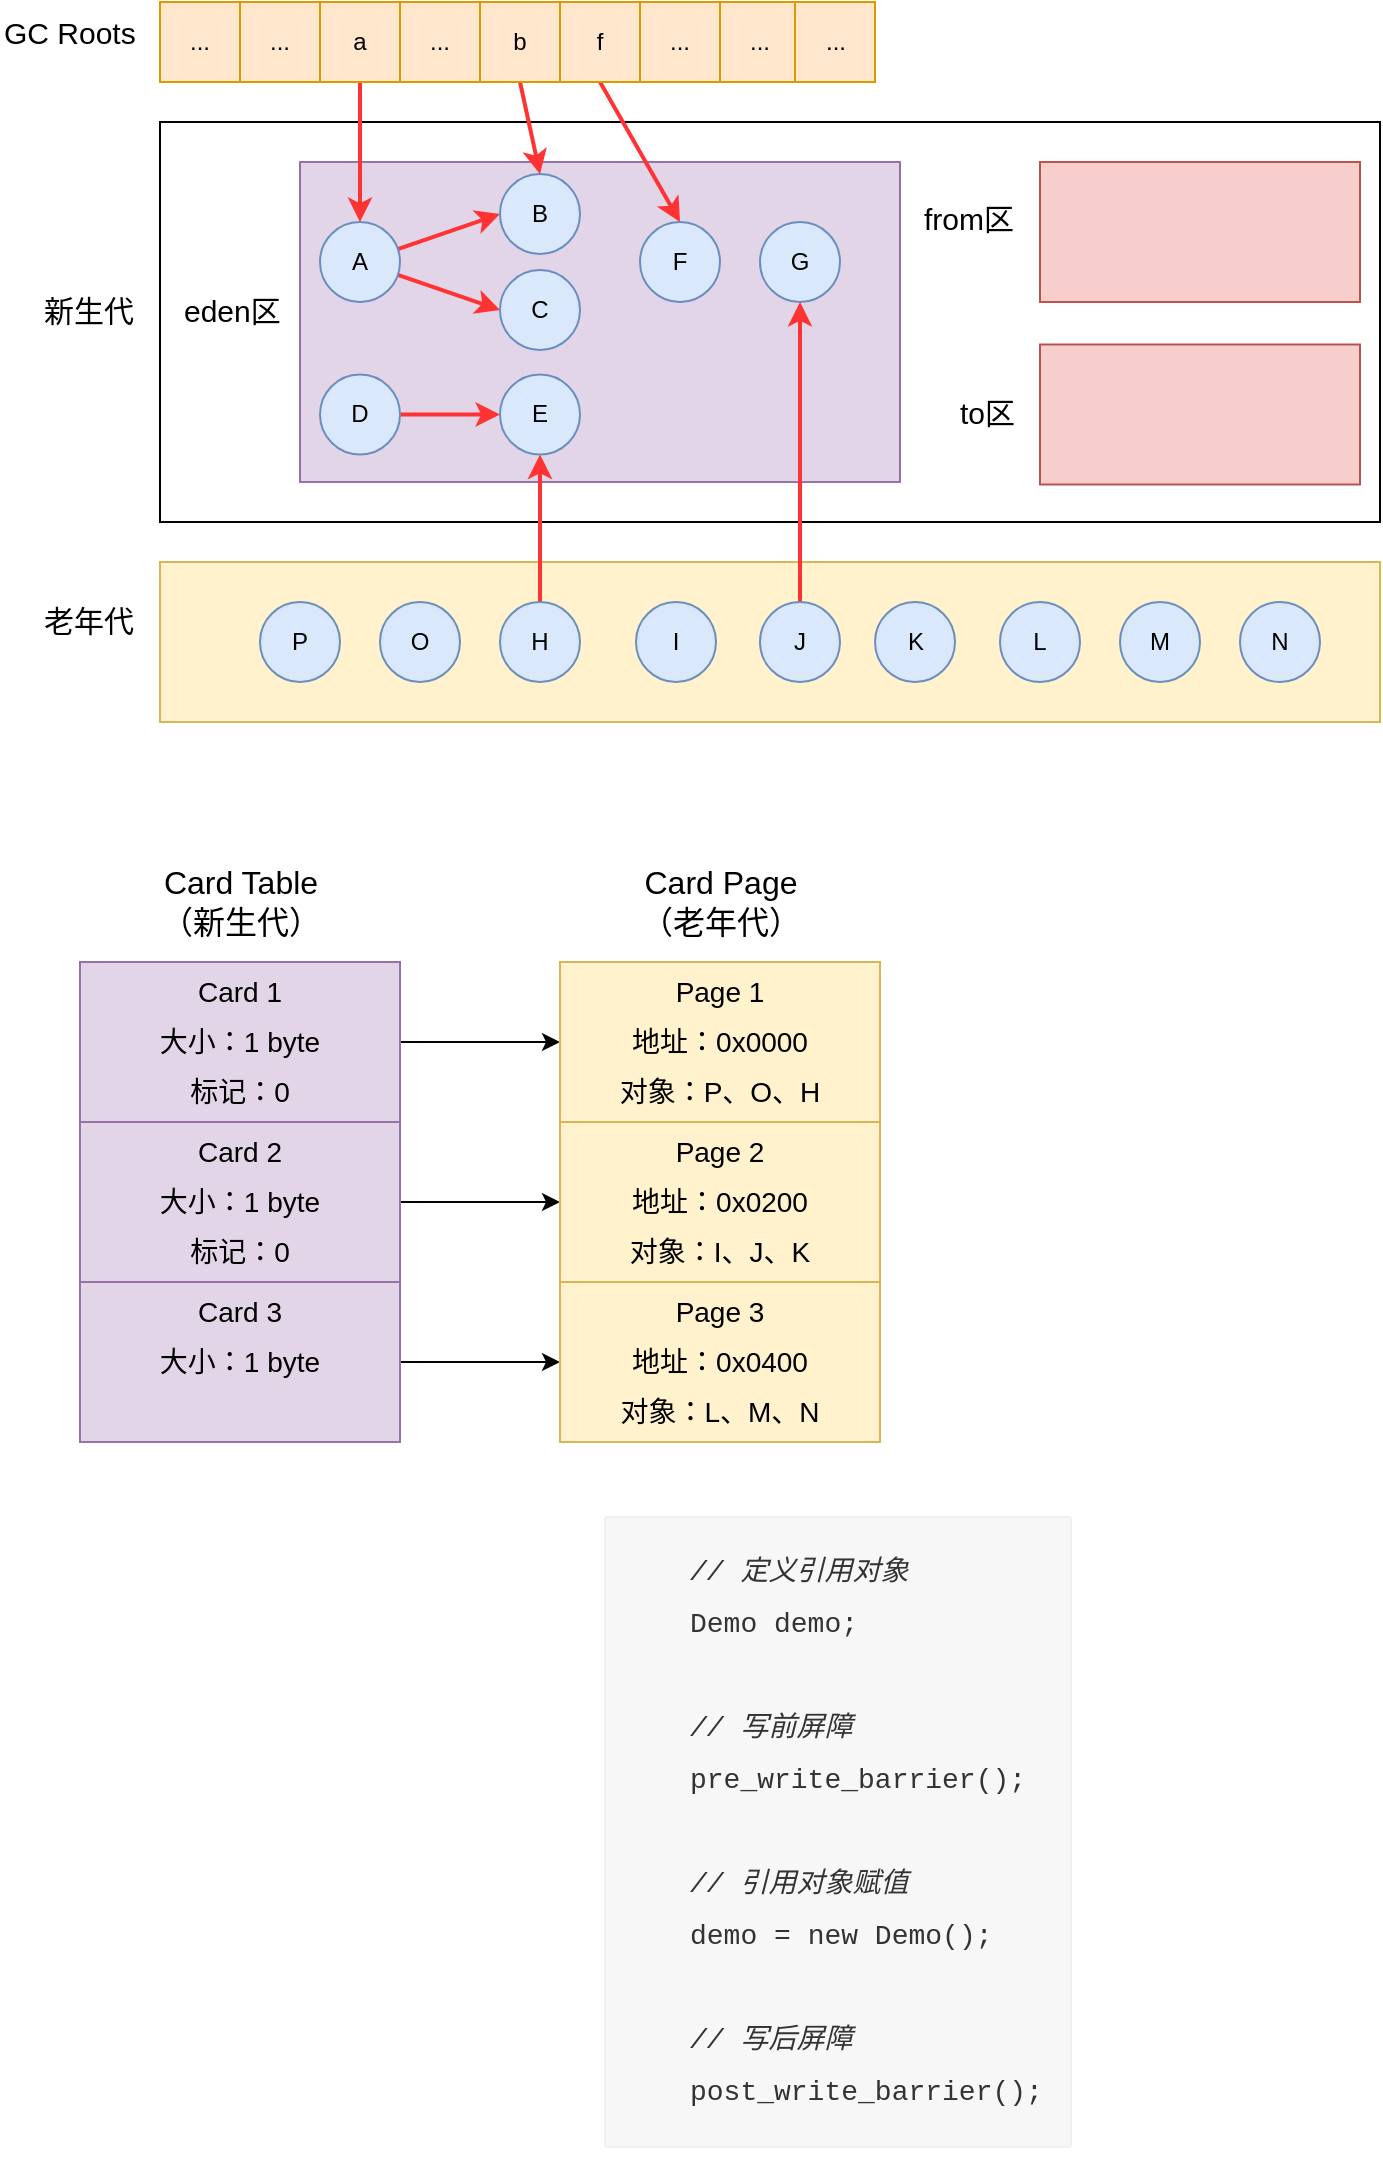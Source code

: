 <mxfile version="15.9.4" type="github">
  <diagram id="aEH5jACzizUmpTFPgsy2" name="Page-1">
    <mxGraphModel dx="865" dy="-1882" grid="1" gridSize="10" guides="1" tooltips="1" connect="1" arrows="1" fold="1" page="1" pageScale="1" pageWidth="827" pageHeight="1169" math="0" shadow="0">
      <root>
        <mxCell id="0" />
        <mxCell id="1" parent="0" />
        <mxCell id="94sb1XKq-b2Q2E7zpPsR-17" value="&lt;div style=&quot;text-align: right&quot;&gt;&lt;span style=&quot;font-size: 15px&quot;&gt;老年代&lt;/span&gt;&lt;/div&gt;" style="text;whiteSpace=wrap;html=1;" parent="1" vertex="1">
          <mxGeometry x="60" y="2653.75" width="50" height="32.5" as="geometry" />
        </mxCell>
        <mxCell id="94sb1XKq-b2Q2E7zpPsR-19" value="" style="rounded=0;whiteSpace=wrap;html=1;" parent="1" vertex="1">
          <mxGeometry x="120" y="2420" width="610" height="200" as="geometry" />
        </mxCell>
        <mxCell id="94sb1XKq-b2Q2E7zpPsR-20" value="&lt;div style=&quot;text-align: right&quot;&gt;&lt;span style=&quot;font-size: 15px&quot;&gt;新生代&lt;/span&gt;&lt;/div&gt;" style="text;whiteSpace=wrap;html=1;" parent="1" vertex="1">
          <mxGeometry x="60" y="2498.75" width="50" height="32.5" as="geometry" />
        </mxCell>
        <mxCell id="94sb1XKq-b2Q2E7zpPsR-21" value="&lt;div style=&quot;text-align: right&quot;&gt;&lt;span style=&quot;font-size: 15px&quot;&gt;eden区&lt;/span&gt;&lt;/div&gt;" style="text;whiteSpace=wrap;html=1;" parent="1" vertex="1">
          <mxGeometry x="130" y="2498.75" width="55" height="32.5" as="geometry" />
        </mxCell>
        <mxCell id="94sb1XKq-b2Q2E7zpPsR-30" value="&lt;div style=&quot;text-align: right&quot;&gt;&lt;span style=&quot;font-size: 15px&quot;&gt;from区&lt;/span&gt;&lt;/div&gt;" style="text;whiteSpace=wrap;html=1;" parent="1" vertex="1">
          <mxGeometry x="500" y="2453.13" width="47.5" height="32.5" as="geometry" />
        </mxCell>
        <mxCell id="94sb1XKq-b2Q2E7zpPsR-31" value="&lt;div style=&quot;text-align: right&quot;&gt;&lt;span style=&quot;font-size: 15px&quot;&gt;to区&lt;/span&gt;&lt;/div&gt;" style="text;whiteSpace=wrap;html=1;" parent="1" vertex="1">
          <mxGeometry x="517.5" y="2550" width="30" height="32.5" as="geometry" />
        </mxCell>
        <mxCell id="94sb1XKq-b2Q2E7zpPsR-56" value="" style="rounded=0;whiteSpace=wrap;html=1;fillColor=#fff2cc;strokeColor=#d6b656;" parent="1" vertex="1">
          <mxGeometry x="120" y="2640" width="610" height="80" as="geometry" />
        </mxCell>
        <mxCell id="94sb1XKq-b2Q2E7zpPsR-57" value="" style="rounded=0;whiteSpace=wrap;html=1;fillColor=#f8cecc;strokeColor=#b85450;" parent="1" vertex="1">
          <mxGeometry x="560" y="2440" width="160" height="70" as="geometry" />
        </mxCell>
        <mxCell id="94sb1XKq-b2Q2E7zpPsR-58" value="" style="rounded=0;whiteSpace=wrap;html=1;fillColor=#f8cecc;strokeColor=#b85450;" parent="1" vertex="1">
          <mxGeometry x="560" y="2531.25" width="160" height="70" as="geometry" />
        </mxCell>
        <mxCell id="94sb1XKq-b2Q2E7zpPsR-71" value="" style="rounded=0;whiteSpace=wrap;html=1;fillColor=#e1d5e7;strokeColor=#9673a6;" parent="1" vertex="1">
          <mxGeometry x="190" y="2440" width="300" height="160" as="geometry" />
        </mxCell>
        <mxCell id="94sb1XKq-b2Q2E7zpPsR-75" value="" style="rounded=0;orthogonalLoop=1;jettySize=auto;html=1;strokeColor=#FF3333;strokeWidth=2;entryX=0;entryY=0.5;entryDx=0;entryDy=0;" parent="1" source="94sb1XKq-b2Q2E7zpPsR-73" target="94sb1XKq-b2Q2E7zpPsR-74" edge="1">
          <mxGeometry relative="1" as="geometry" />
        </mxCell>
        <mxCell id="94sb1XKq-b2Q2E7zpPsR-78" style="rounded=0;orthogonalLoop=1;jettySize=auto;html=1;entryX=0;entryY=0.5;entryDx=0;entryDy=0;strokeColor=#FF3333;strokeWidth=2;" parent="1" source="94sb1XKq-b2Q2E7zpPsR-73" target="94sb1XKq-b2Q2E7zpPsR-76" edge="1">
          <mxGeometry relative="1" as="geometry" />
        </mxCell>
        <mxCell id="94sb1XKq-b2Q2E7zpPsR-73" value="A" style="ellipse;whiteSpace=wrap;html=1;aspect=fixed;fillColor=#dae8fc;strokeColor=#6c8ebf;" parent="1" vertex="1">
          <mxGeometry x="200" y="2470" width="40" height="40" as="geometry" />
        </mxCell>
        <mxCell id="94sb1XKq-b2Q2E7zpPsR-74" value="B" style="ellipse;whiteSpace=wrap;html=1;aspect=fixed;fillColor=#dae8fc;strokeColor=#6c8ebf;" parent="1" vertex="1">
          <mxGeometry x="290" y="2446" width="40" height="40" as="geometry" />
        </mxCell>
        <mxCell id="94sb1XKq-b2Q2E7zpPsR-76" value="C" style="ellipse;whiteSpace=wrap;html=1;aspect=fixed;fillColor=#dae8fc;strokeColor=#6c8ebf;" parent="1" vertex="1">
          <mxGeometry x="290" y="2494" width="40" height="40" as="geometry" />
        </mxCell>
        <mxCell id="94sb1XKq-b2Q2E7zpPsR-82" value="" style="edgeStyle=none;rounded=0;orthogonalLoop=1;jettySize=auto;html=1;strokeColor=#FF3333;strokeWidth=2;" parent="1" source="94sb1XKq-b2Q2E7zpPsR-79" target="94sb1XKq-b2Q2E7zpPsR-81" edge="1">
          <mxGeometry relative="1" as="geometry" />
        </mxCell>
        <mxCell id="94sb1XKq-b2Q2E7zpPsR-79" value="D" style="ellipse;whiteSpace=wrap;html=1;aspect=fixed;fillColor=#dae8fc;strokeColor=#6c8ebf;" parent="1" vertex="1">
          <mxGeometry x="200" y="2546.25" width="40" height="40" as="geometry" />
        </mxCell>
        <mxCell id="94sb1XKq-b2Q2E7zpPsR-81" value="E" style="ellipse;whiteSpace=wrap;html=1;aspect=fixed;fillColor=#dae8fc;strokeColor=#6c8ebf;" parent="1" vertex="1">
          <mxGeometry x="290" y="2546.25" width="40" height="40" as="geometry" />
        </mxCell>
        <mxCell id="94sb1XKq-b2Q2E7zpPsR-83" value="F" style="ellipse;whiteSpace=wrap;html=1;aspect=fixed;fillColor=#dae8fc;strokeColor=#6c8ebf;" parent="1" vertex="1">
          <mxGeometry x="360" y="2470" width="40" height="40" as="geometry" />
        </mxCell>
        <mxCell id="94sb1XKq-b2Q2E7zpPsR-84" value="G" style="ellipse;whiteSpace=wrap;html=1;aspect=fixed;fillColor=#dae8fc;strokeColor=#6c8ebf;" parent="1" vertex="1">
          <mxGeometry x="420" y="2470" width="40" height="40" as="geometry" />
        </mxCell>
        <mxCell id="94sb1XKq-b2Q2E7zpPsR-89" value="" style="edgeStyle=none;rounded=0;orthogonalLoop=1;jettySize=auto;html=1;strokeColor=#FF3333;strokeWidth=2;" parent="1" source="94sb1XKq-b2Q2E7zpPsR-85" target="94sb1XKq-b2Q2E7zpPsR-81" edge="1">
          <mxGeometry relative="1" as="geometry" />
        </mxCell>
        <mxCell id="94sb1XKq-b2Q2E7zpPsR-85" value="H" style="ellipse;whiteSpace=wrap;html=1;aspect=fixed;fillColor=#dae8fc;strokeColor=#6c8ebf;" parent="1" vertex="1">
          <mxGeometry x="290" y="2660" width="40" height="40" as="geometry" />
        </mxCell>
        <mxCell id="94sb1XKq-b2Q2E7zpPsR-86" value="I" style="ellipse;whiteSpace=wrap;html=1;aspect=fixed;fillColor=#dae8fc;strokeColor=#6c8ebf;" parent="1" vertex="1">
          <mxGeometry x="358" y="2660" width="40" height="40" as="geometry" />
        </mxCell>
        <mxCell id="94sb1XKq-b2Q2E7zpPsR-91" style="edgeStyle=none;rounded=0;orthogonalLoop=1;jettySize=auto;html=1;strokeColor=#FF3333;strokeWidth=2;entryX=0.5;entryY=1;entryDx=0;entryDy=0;" parent="1" source="94sb1XKq-b2Q2E7zpPsR-87" target="94sb1XKq-b2Q2E7zpPsR-84" edge="1">
          <mxGeometry relative="1" as="geometry" />
        </mxCell>
        <mxCell id="94sb1XKq-b2Q2E7zpPsR-87" value="J" style="ellipse;whiteSpace=wrap;html=1;aspect=fixed;fillColor=#dae8fc;strokeColor=#6c8ebf;" parent="1" vertex="1">
          <mxGeometry x="420" y="2660" width="40" height="40" as="geometry" />
        </mxCell>
        <mxCell id="94sb1XKq-b2Q2E7zpPsR-88" value="K" style="ellipse;whiteSpace=wrap;html=1;aspect=fixed;fillColor=#dae8fc;strokeColor=#6c8ebf;" parent="1" vertex="1">
          <mxGeometry x="477.5" y="2660" width="40" height="40" as="geometry" />
        </mxCell>
        <mxCell id="94sb1XKq-b2Q2E7zpPsR-92" value="&lt;div style=&quot;text-align: right&quot;&gt;&lt;span style=&quot;font-size: 15px&quot;&gt;GC Roots&lt;/span&gt;&lt;/div&gt;" style="text;whiteSpace=wrap;html=1;" parent="1" vertex="1">
          <mxGeometry x="40" y="2360" width="70" height="32.5" as="geometry" />
        </mxCell>
        <mxCell id="94sb1XKq-b2Q2E7zpPsR-99" style="edgeStyle=none;rounded=0;orthogonalLoop=1;jettySize=auto;html=1;entryX=0.5;entryY=0;entryDx=0;entryDy=0;strokeColor=#FF3333;strokeWidth=2;exitX=0.5;exitY=1;exitDx=0;exitDy=0;" parent="1" source="94sb1XKq-b2Q2E7zpPsR-93" target="94sb1XKq-b2Q2E7zpPsR-73" edge="1">
          <mxGeometry relative="1" as="geometry" />
        </mxCell>
        <mxCell id="94sb1XKq-b2Q2E7zpPsR-93" value="a" style="rounded=0;whiteSpace=wrap;html=1;fillColor=#ffe6cc;strokeColor=#d79b00;" parent="1" vertex="1">
          <mxGeometry x="200" y="2360" width="40" height="40" as="geometry" />
        </mxCell>
        <mxCell id="94sb1XKq-b2Q2E7zpPsR-100" style="edgeStyle=none;rounded=0;orthogonalLoop=1;jettySize=auto;html=1;entryX=0.5;entryY=0;entryDx=0;entryDy=0;strokeColor=#FF3333;strokeWidth=2;exitX=0.5;exitY=1;exitDx=0;exitDy=0;" parent="1" source="94sb1XKq-b2Q2E7zpPsR-97" target="94sb1XKq-b2Q2E7zpPsR-74" edge="1">
          <mxGeometry relative="1" as="geometry" />
        </mxCell>
        <mxCell id="94sb1XKq-b2Q2E7zpPsR-97" value="b" style="rounded=0;whiteSpace=wrap;html=1;fillColor=#ffe6cc;strokeColor=#d79b00;" parent="1" vertex="1">
          <mxGeometry x="280" y="2360" width="40" height="40" as="geometry" />
        </mxCell>
        <mxCell id="94sb1XKq-b2Q2E7zpPsR-102" style="edgeStyle=none;rounded=0;orthogonalLoop=1;jettySize=auto;html=1;entryX=0.5;entryY=0;entryDx=0;entryDy=0;strokeColor=#FF3333;strokeWidth=2;exitX=0.5;exitY=1;exitDx=0;exitDy=0;" parent="1" source="94sb1XKq-b2Q2E7zpPsR-98" target="94sb1XKq-b2Q2E7zpPsR-83" edge="1">
          <mxGeometry relative="1" as="geometry" />
        </mxCell>
        <mxCell id="94sb1XKq-b2Q2E7zpPsR-98" value="f" style="rounded=0;whiteSpace=wrap;html=1;fillColor=#ffe6cc;strokeColor=#d79b00;" parent="1" vertex="1">
          <mxGeometry x="320" y="2360" width="40" height="40" as="geometry" />
        </mxCell>
        <mxCell id="94sb1XKq-b2Q2E7zpPsR-103" value="..." style="rounded=0;whiteSpace=wrap;html=1;fillColor=#ffe6cc;strokeColor=#d79b00;" parent="1" vertex="1">
          <mxGeometry x="120" y="2360" width="40" height="40" as="geometry" />
        </mxCell>
        <mxCell id="94sb1XKq-b2Q2E7zpPsR-105" value="..." style="rounded=0;whiteSpace=wrap;html=1;fillColor=#ffe6cc;strokeColor=#d79b00;" parent="1" vertex="1">
          <mxGeometry x="160" y="2360" width="40" height="40" as="geometry" />
        </mxCell>
        <mxCell id="94sb1XKq-b2Q2E7zpPsR-106" value="..." style="rounded=0;whiteSpace=wrap;html=1;fillColor=#ffe6cc;strokeColor=#d79b00;" parent="1" vertex="1">
          <mxGeometry x="360" y="2360" width="40" height="40" as="geometry" />
        </mxCell>
        <mxCell id="94sb1XKq-b2Q2E7zpPsR-107" value="..." style="rounded=0;whiteSpace=wrap;html=1;fillColor=#ffe6cc;strokeColor=#d79b00;" parent="1" vertex="1">
          <mxGeometry x="400" y="2360" width="40" height="40" as="geometry" />
        </mxCell>
        <mxCell id="94sb1XKq-b2Q2E7zpPsR-108" value="..." style="rounded=0;whiteSpace=wrap;html=1;fillColor=#ffe6cc;strokeColor=#d79b00;" parent="1" vertex="1">
          <mxGeometry x="240" y="2360" width="40" height="40" as="geometry" />
        </mxCell>
        <mxCell id="94sb1XKq-b2Q2E7zpPsR-109" value="..." style="rounded=0;whiteSpace=wrap;html=1;fillColor=#ffe6cc;strokeColor=#d79b00;" parent="1" vertex="1">
          <mxGeometry x="437.5" y="2360" width="40" height="40" as="geometry" />
        </mxCell>
        <mxCell id="f14MvPXdAyqc0zy2qjfc-22" value="L&lt;span style=&quot;color: rgba(0 , 0 , 0 , 0) ; font-family: monospace ; font-size: 0px&quot;&gt;%3CmxGraphModel%3E%3Croot%3E%3CmxCell%20id%3D%220%22%2F%3E%3CmxCell%20id%3D%221%22%20parent%3D%220%22%2F%3E%3CmxCell%20id%3D%222%22%20value%3D%22H%22%20style%3D%22ellipse%3BwhiteSpace%3Dwrap%3Bhtml%3D1%3Baspect%3Dfixed%3BfillColor%3D%23dae8fc%3BstrokeColor%3D%236c8ebf%3B%22%20vertex%3D%221%22%20parent%3D%221%22%3E%3CmxGeometry%20x%3D%22290%22%20y%3D%222660%22%20width%3D%2240%22%20height%3D%2240%22%20as%3D%22geometry%22%2F%3E%3C%2FmxCell%3E%3C%2Froot%3E%3C%2FmxGraphModel%3E&lt;/span&gt;" style="ellipse;whiteSpace=wrap;html=1;aspect=fixed;fillColor=#dae8fc;strokeColor=#6c8ebf;" vertex="1" parent="1">
          <mxGeometry x="540" y="2660" width="40" height="40" as="geometry" />
        </mxCell>
        <mxCell id="f14MvPXdAyqc0zy2qjfc-23" value="M" style="ellipse;whiteSpace=wrap;html=1;aspect=fixed;fillColor=#dae8fc;strokeColor=#6c8ebf;" vertex="1" parent="1">
          <mxGeometry x="600" y="2660" width="40" height="40" as="geometry" />
        </mxCell>
        <mxCell id="f14MvPXdAyqc0zy2qjfc-24" value="N" style="ellipse;whiteSpace=wrap;html=1;aspect=fixed;fillColor=#dae8fc;strokeColor=#6c8ebf;" vertex="1" parent="1">
          <mxGeometry x="660" y="2660" width="40" height="40" as="geometry" />
        </mxCell>
        <mxCell id="f14MvPXdAyqc0zy2qjfc-25" value="O" style="ellipse;whiteSpace=wrap;html=1;aspect=fixed;fillColor=#dae8fc;strokeColor=#6c8ebf;" vertex="1" parent="1">
          <mxGeometry x="230" y="2660" width="40" height="40" as="geometry" />
        </mxCell>
        <mxCell id="f14MvPXdAyqc0zy2qjfc-26" value="P" style="ellipse;whiteSpace=wrap;html=1;aspect=fixed;fillColor=#dae8fc;strokeColor=#6c8ebf;" vertex="1" parent="1">
          <mxGeometry x="170" y="2660" width="40" height="40" as="geometry" />
        </mxCell>
        <mxCell id="f14MvPXdAyqc0zy2qjfc-74" style="edgeStyle=orthogonalEdgeStyle;rounded=0;orthogonalLoop=1;jettySize=auto;html=1;entryX=0;entryY=0.5;entryDx=0;entryDy=0;fontSize=14;" edge="1" parent="1" source="f14MvPXdAyqc0zy2qjfc-1" target="f14MvPXdAyqc0zy2qjfc-28">
          <mxGeometry relative="1" as="geometry" />
        </mxCell>
        <mxCell id="f14MvPXdAyqc0zy2qjfc-75" style="edgeStyle=orthogonalEdgeStyle;rounded=0;orthogonalLoop=1;jettySize=auto;html=1;entryX=0;entryY=0.5;entryDx=0;entryDy=0;fontSize=14;" edge="1" parent="1" source="f14MvPXdAyqc0zy2qjfc-51" target="f14MvPXdAyqc0zy2qjfc-65">
          <mxGeometry relative="1" as="geometry" />
        </mxCell>
        <mxCell id="f14MvPXdAyqc0zy2qjfc-76" style="edgeStyle=orthogonalEdgeStyle;rounded=0;orthogonalLoop=1;jettySize=auto;html=1;entryX=0;entryY=0.5;entryDx=0;entryDy=0;fontSize=14;" edge="1" parent="1" source="f14MvPXdAyqc0zy2qjfc-56" target="f14MvPXdAyqc0zy2qjfc-70">
          <mxGeometry relative="1" as="geometry" />
        </mxCell>
        <mxCell id="f14MvPXdAyqc0zy2qjfc-77" value="" style="group" vertex="1" connectable="0" parent="1">
          <mxGeometry x="320" y="2790" width="160" height="290" as="geometry" />
        </mxCell>
        <mxCell id="f14MvPXdAyqc0zy2qjfc-4" value="&lt;font style=&quot;font-size: 16px&quot;&gt;Card Page&lt;br&gt;（老年代）&lt;br&gt;&lt;/font&gt;" style="text;html=1;align=center;verticalAlign=middle;resizable=0;points=[];autosize=1;strokeColor=none;fillColor=none;" vertex="1" parent="f14MvPXdAyqc0zy2qjfc-77">
          <mxGeometry x="30" width="100" height="40" as="geometry" />
        </mxCell>
        <mxCell id="f14MvPXdAyqc0zy2qjfc-63" value="" style="group" vertex="1" connectable="0" parent="f14MvPXdAyqc0zy2qjfc-77">
          <mxGeometry y="50" width="160" height="80" as="geometry" />
        </mxCell>
        <mxCell id="f14MvPXdAyqc0zy2qjfc-28" value="" style="rounded=0;whiteSpace=wrap;html=1;fillColor=#fff2cc;strokeColor=#d6b656;" vertex="1" parent="f14MvPXdAyqc0zy2qjfc-63">
          <mxGeometry width="160" height="80" as="geometry" />
        </mxCell>
        <mxCell id="f14MvPXdAyqc0zy2qjfc-60" value="Page 1" style="text;html=1;strokeColor=none;fillColor=none;align=center;verticalAlign=middle;whiteSpace=wrap;rounded=0;fontSize=14;" vertex="1" parent="f14MvPXdAyqc0zy2qjfc-63">
          <mxGeometry x="50" width="60" height="30" as="geometry" />
        </mxCell>
        <mxCell id="f14MvPXdAyqc0zy2qjfc-61" value="地址：0x0000" style="text;html=1;strokeColor=none;fillColor=none;align=center;verticalAlign=middle;whiteSpace=wrap;rounded=0;fontSize=14;" vertex="1" parent="f14MvPXdAyqc0zy2qjfc-63">
          <mxGeometry x="30" y="25" width="100" height="30" as="geometry" />
        </mxCell>
        <mxCell id="f14MvPXdAyqc0zy2qjfc-62" value="对象：P、O、H" style="text;html=1;strokeColor=none;fillColor=none;align=center;verticalAlign=middle;whiteSpace=wrap;rounded=0;fontSize=14;" vertex="1" parent="f14MvPXdAyqc0zy2qjfc-63">
          <mxGeometry x="15" y="50" width="130" height="30" as="geometry" />
        </mxCell>
        <mxCell id="f14MvPXdAyqc0zy2qjfc-64" value="" style="group;fillColor=#fff2cc;strokeColor=#d6b656;" vertex="1" connectable="0" parent="f14MvPXdAyqc0zy2qjfc-77">
          <mxGeometry y="130" width="160" height="80" as="geometry" />
        </mxCell>
        <mxCell id="f14MvPXdAyqc0zy2qjfc-65" value="" style="rounded=0;whiteSpace=wrap;html=1;fillColor=#fff2cc;strokeColor=#d6b656;" vertex="1" parent="f14MvPXdAyqc0zy2qjfc-64">
          <mxGeometry width="160" height="80" as="geometry" />
        </mxCell>
        <mxCell id="f14MvPXdAyqc0zy2qjfc-66" value="Page 2" style="text;html=1;strokeColor=none;fillColor=none;align=center;verticalAlign=middle;whiteSpace=wrap;rounded=0;fontSize=14;" vertex="1" parent="f14MvPXdAyqc0zy2qjfc-64">
          <mxGeometry x="50" width="60" height="30" as="geometry" />
        </mxCell>
        <mxCell id="f14MvPXdAyqc0zy2qjfc-67" value="地址：0x0200" style="text;html=1;strokeColor=none;fillColor=none;align=center;verticalAlign=middle;whiteSpace=wrap;rounded=0;fontSize=14;" vertex="1" parent="f14MvPXdAyqc0zy2qjfc-64">
          <mxGeometry x="30" y="25" width="100" height="30" as="geometry" />
        </mxCell>
        <mxCell id="f14MvPXdAyqc0zy2qjfc-68" value="对象：I、J、K" style="text;html=1;strokeColor=none;fillColor=none;align=center;verticalAlign=middle;whiteSpace=wrap;rounded=0;fontSize=14;" vertex="1" parent="f14MvPXdAyqc0zy2qjfc-64">
          <mxGeometry x="15" y="50" width="130" height="30" as="geometry" />
        </mxCell>
        <mxCell id="f14MvPXdAyqc0zy2qjfc-69" value="" style="group;fillColor=#fff2cc;strokeColor=#d6b656;" vertex="1" connectable="0" parent="f14MvPXdAyqc0zy2qjfc-77">
          <mxGeometry y="210" width="160" height="80" as="geometry" />
        </mxCell>
        <mxCell id="f14MvPXdAyqc0zy2qjfc-70" value="" style="rounded=0;whiteSpace=wrap;html=1;fillColor=#fff2cc;strokeColor=#d6b656;" vertex="1" parent="f14MvPXdAyqc0zy2qjfc-69">
          <mxGeometry width="160" height="80" as="geometry" />
        </mxCell>
        <mxCell id="f14MvPXdAyqc0zy2qjfc-71" value="Page 3" style="text;html=1;strokeColor=none;fillColor=none;align=center;verticalAlign=middle;whiteSpace=wrap;rounded=0;fontSize=14;" vertex="1" parent="f14MvPXdAyqc0zy2qjfc-69">
          <mxGeometry x="50" width="60" height="30" as="geometry" />
        </mxCell>
        <mxCell id="f14MvPXdAyqc0zy2qjfc-72" value="地址：0x0400" style="text;html=1;strokeColor=none;fillColor=none;align=center;verticalAlign=middle;whiteSpace=wrap;rounded=0;fontSize=14;" vertex="1" parent="f14MvPXdAyqc0zy2qjfc-69">
          <mxGeometry x="30" y="25" width="100" height="30" as="geometry" />
        </mxCell>
        <mxCell id="f14MvPXdAyqc0zy2qjfc-73" value="对象：L、M、N" style="text;html=1;strokeColor=none;fillColor=none;align=center;verticalAlign=middle;whiteSpace=wrap;rounded=0;fontSize=14;" vertex="1" parent="f14MvPXdAyqc0zy2qjfc-69">
          <mxGeometry x="15" y="50" width="130" height="30" as="geometry" />
        </mxCell>
        <mxCell id="f14MvPXdAyqc0zy2qjfc-78" value="" style="group" vertex="1" connectable="0" parent="1">
          <mxGeometry x="80" y="2790" width="160" height="290" as="geometry" />
        </mxCell>
        <mxCell id="f14MvPXdAyqc0zy2qjfc-2" value="&lt;font style=&quot;font-size: 16px&quot;&gt;Card Table&lt;br&gt;（新生代）&lt;br&gt;&lt;/font&gt;" style="text;html=1;align=center;verticalAlign=middle;resizable=0;points=[];autosize=1;strokeColor=none;fillColor=none;" vertex="1" parent="f14MvPXdAyqc0zy2qjfc-78">
          <mxGeometry x="30" width="100" height="40" as="geometry" />
        </mxCell>
        <mxCell id="f14MvPXdAyqc0zy2qjfc-35" value="" style="group;fillColor=#e1d5e7;strokeColor=#9673a6;" vertex="1" connectable="0" parent="f14MvPXdAyqc0zy2qjfc-78">
          <mxGeometry y="50" width="160" height="80" as="geometry" />
        </mxCell>
        <mxCell id="f14MvPXdAyqc0zy2qjfc-1" value="" style="rounded=0;whiteSpace=wrap;html=1;fillColor=#e1d5e7;strokeColor=#9673a6;" vertex="1" parent="f14MvPXdAyqc0zy2qjfc-35">
          <mxGeometry width="160" height="80" as="geometry" />
        </mxCell>
        <mxCell id="f14MvPXdAyqc0zy2qjfc-33" value="Card 1" style="text;html=1;strokeColor=none;fillColor=none;align=center;verticalAlign=middle;whiteSpace=wrap;rounded=0;fontSize=14;" vertex="1" parent="f14MvPXdAyqc0zy2qjfc-35">
          <mxGeometry x="50" width="60" height="30" as="geometry" />
        </mxCell>
        <mxCell id="f14MvPXdAyqc0zy2qjfc-34" value="大小：1 byte" style="text;html=1;strokeColor=none;fillColor=none;align=center;verticalAlign=middle;whiteSpace=wrap;rounded=0;fontSize=14;" vertex="1" parent="f14MvPXdAyqc0zy2qjfc-35">
          <mxGeometry x="30" y="25" width="100" height="30" as="geometry" />
        </mxCell>
        <mxCell id="f14MvPXdAyqc0zy2qjfc-49" value="标记：0" style="text;html=1;strokeColor=none;fillColor=none;align=center;verticalAlign=middle;whiteSpace=wrap;rounded=0;fontSize=14;" vertex="1" parent="f14MvPXdAyqc0zy2qjfc-35">
          <mxGeometry x="30" y="50" width="100" height="30" as="geometry" />
        </mxCell>
        <mxCell id="f14MvPXdAyqc0zy2qjfc-50" value="" style="group;fillColor=#e1d5e7;strokeColor=#9673a6;" vertex="1" connectable="0" parent="f14MvPXdAyqc0zy2qjfc-78">
          <mxGeometry y="130" width="160" height="80" as="geometry" />
        </mxCell>
        <mxCell id="f14MvPXdAyqc0zy2qjfc-51" value="" style="rounded=0;whiteSpace=wrap;html=1;fillColor=#e1d5e7;strokeColor=#9673a6;" vertex="1" parent="f14MvPXdAyqc0zy2qjfc-50">
          <mxGeometry width="160" height="80" as="geometry" />
        </mxCell>
        <mxCell id="f14MvPXdAyqc0zy2qjfc-52" value="Card 2" style="text;html=1;strokeColor=none;fillColor=none;align=center;verticalAlign=middle;whiteSpace=wrap;rounded=0;fontSize=14;" vertex="1" parent="f14MvPXdAyqc0zy2qjfc-50">
          <mxGeometry x="50" width="60" height="30" as="geometry" />
        </mxCell>
        <mxCell id="f14MvPXdAyqc0zy2qjfc-53" value="大小：1 byte" style="text;html=1;strokeColor=none;fillColor=none;align=center;verticalAlign=middle;whiteSpace=wrap;rounded=0;fontSize=14;" vertex="1" parent="f14MvPXdAyqc0zy2qjfc-50">
          <mxGeometry x="30" y="25" width="100" height="30" as="geometry" />
        </mxCell>
        <mxCell id="f14MvPXdAyqc0zy2qjfc-54" value="标记：0" style="text;html=1;strokeColor=none;fillColor=none;align=center;verticalAlign=middle;whiteSpace=wrap;rounded=0;fontSize=14;" vertex="1" parent="f14MvPXdAyqc0zy2qjfc-50">
          <mxGeometry x="30" y="50" width="100" height="30" as="geometry" />
        </mxCell>
        <mxCell id="f14MvPXdAyqc0zy2qjfc-55" value="" style="group" vertex="1" connectable="0" parent="f14MvPXdAyqc0zy2qjfc-78">
          <mxGeometry y="210" width="160" height="80" as="geometry" />
        </mxCell>
        <mxCell id="f14MvPXdAyqc0zy2qjfc-56" value="" style="rounded=0;whiteSpace=wrap;html=1;fillColor=#e1d5e7;strokeColor=#9673a6;" vertex="1" parent="f14MvPXdAyqc0zy2qjfc-55">
          <mxGeometry width="160" height="80" as="geometry" />
        </mxCell>
        <mxCell id="f14MvPXdAyqc0zy2qjfc-57" value="Card 3" style="text;html=1;strokeColor=none;fillColor=none;align=center;verticalAlign=middle;whiteSpace=wrap;rounded=0;fontSize=14;" vertex="1" parent="f14MvPXdAyqc0zy2qjfc-55">
          <mxGeometry x="50" width="60" height="30" as="geometry" />
        </mxCell>
        <mxCell id="f14MvPXdAyqc0zy2qjfc-58" value="大小：1 byte" style="text;html=1;strokeColor=none;fillColor=none;align=center;verticalAlign=middle;whiteSpace=wrap;rounded=0;fontSize=14;" vertex="1" parent="f14MvPXdAyqc0zy2qjfc-55">
          <mxGeometry x="30" y="25" width="100" height="30" as="geometry" />
        </mxCell>
        <mxCell id="f14MvPXdAyqc0zy2qjfc-84" value="&lt;pre class=&quot;code-snippet code-snippet_nowrap code-snippet__js&quot; style=&quot;margin: 10px 0px ; padding: 1em 1em 1em 3em ; font-size: 14px ; display: block ; overflow-x: auto ; position: relative ; background-color: rgba(0 , 0 , 0 , 0.03) ; border: 1px solid rgb(240 , 240 , 240) ; border-radius: 2px ; line-height: 26px ; font-style: normal ; font-weight: 400 ; letter-spacing: normal ; text-align: justify ; text-indent: 0px ; text-transform: none ; word-spacing: 0px&quot;&gt;&lt;code style=&quot;margin: 0px ; padding: 0px ; text-align: left ; font-size: 14px ; display: flex ; position: relative ; font-family: &amp;#34;consolas&amp;#34; , &amp;#34;liberation mono&amp;#34; , &amp;#34;menlo&amp;#34; , &amp;#34;courier&amp;#34; , monospace&quot;&gt;&lt;span class=&quot;code-snippet_outer&quot; style=&quot;margin: 0px ; padding: 0px&quot;&gt;&lt;span class=&quot;code-snippet__comment&quot; style=&quot;margin: 0px ; padding: 0px ; font-style: italic&quot;&gt;&lt;font color=&quot;#333333&quot;&gt;// 定义引用对象&lt;/font&gt;&lt;/span&gt;&lt;/span&gt;&lt;/code&gt;&lt;code style=&quot;margin: 0px ; padding: 0px ; text-align: left ; font-size: 14px ; display: flex ; position: relative ; font-family: &amp;#34;consolas&amp;#34; , &amp;#34;liberation mono&amp;#34; , &amp;#34;menlo&amp;#34; , &amp;#34;courier&amp;#34; , monospace&quot;&gt;&lt;span class=&quot;code-snippet_outer&quot; style=&quot;margin: 0px ; padding: 0px&quot;&gt;&lt;font color=&quot;#333333&quot;&gt;Demo demo;&lt;/font&gt;&lt;/span&gt;&lt;/code&gt;&lt;code style=&quot;margin: 0px ; padding: 0px ; text-align: left ; font-size: 14px ; display: flex ; position: relative ; font-family: &amp;#34;consolas&amp;#34; , &amp;#34;liberation mono&amp;#34; , &amp;#34;menlo&amp;#34; , &amp;#34;courier&amp;#34; , monospace&quot;&gt;&lt;span class=&quot;code-snippet_outer&quot; style=&quot;margin: 0px ; padding: 0px&quot;&gt;&lt;font color=&quot;#333333&quot;&gt;​&lt;/font&gt;&lt;/span&gt;&lt;/code&gt;&lt;code style=&quot;margin: 0px ; padding: 0px ; text-align: left ; font-size: 14px ; display: flex ; position: relative ; font-family: &amp;#34;consolas&amp;#34; , &amp;#34;liberation mono&amp;#34; , &amp;#34;menlo&amp;#34; , &amp;#34;courier&amp;#34; , monospace&quot;&gt;&lt;span class=&quot;code-snippet_outer&quot; style=&quot;margin: 0px ; padding: 0px&quot;&gt;&lt;span class=&quot;code-snippet__comment&quot; style=&quot;margin: 0px ; padding: 0px ; font-style: italic&quot;&gt;&lt;font color=&quot;#333333&quot;&gt;// 写前屏障&lt;/font&gt;&lt;/span&gt;&lt;/span&gt;&lt;/code&gt;&lt;code style=&quot;margin: 0px ; padding: 0px ; text-align: left ; font-size: 14px ; display: flex ; position: relative ; font-family: &amp;#34;consolas&amp;#34; , &amp;#34;liberation mono&amp;#34; , &amp;#34;menlo&amp;#34; , &amp;#34;courier&amp;#34; , monospace&quot;&gt;&lt;span class=&quot;code-snippet_outer&quot; style=&quot;margin: 0px ; padding: 0px&quot;&gt;&lt;font color=&quot;#333333&quot;&gt;pre_write_barrier();&lt;/font&gt;&lt;/span&gt;&lt;/code&gt;&lt;code style=&quot;margin: 0px ; padding: 0px ; text-align: left ; font-size: 14px ; display: flex ; position: relative ; font-family: &amp;#34;consolas&amp;#34; , &amp;#34;liberation mono&amp;#34; , &amp;#34;menlo&amp;#34; , &amp;#34;courier&amp;#34; , monospace&quot;&gt;&lt;span class=&quot;code-snippet_outer&quot; style=&quot;margin: 0px ; padding: 0px&quot;&gt;&lt;font color=&quot;#333333&quot;&gt;​&lt;/font&gt;&lt;/span&gt;&lt;/code&gt;&lt;code style=&quot;margin: 0px ; padding: 0px ; text-align: left ; font-size: 14px ; display: flex ; position: relative ; font-family: &amp;#34;consolas&amp;#34; , &amp;#34;liberation mono&amp;#34; , &amp;#34;menlo&amp;#34; , &amp;#34;courier&amp;#34; , monospace&quot;&gt;&lt;span class=&quot;code-snippet_outer&quot; style=&quot;margin: 0px ; padding: 0px&quot;&gt;&lt;span class=&quot;code-snippet__comment&quot; style=&quot;margin: 0px ; padding: 0px ; font-style: italic&quot;&gt;&lt;font color=&quot;#333333&quot;&gt;// 引用对象赋值&lt;/font&gt;&lt;/span&gt;&lt;/span&gt;&lt;/code&gt;&lt;code style=&quot;margin: 0px ; padding: 0px ; text-align: left ; font-size: 14px ; display: flex ; position: relative ; font-family: &amp;#34;consolas&amp;#34; , &amp;#34;liberation mono&amp;#34; , &amp;#34;menlo&amp;#34; , &amp;#34;courier&amp;#34; , monospace&quot;&gt;&lt;span class=&quot;code-snippet_outer&quot; style=&quot;margin: 0px ; padding: 0px&quot;&gt;&lt;font color=&quot;#333333&quot;&gt;demo = &lt;span class=&quot;code-snippet__keyword&quot; style=&quot;margin: 0px ; padding: 0px&quot;&gt;new&lt;/span&gt; Demo();&lt;/font&gt;&lt;/span&gt;&lt;/code&gt;&lt;code style=&quot;margin: 0px ; padding: 0px ; text-align: left ; font-size: 14px ; display: flex ; position: relative ; font-family: &amp;#34;consolas&amp;#34; , &amp;#34;liberation mono&amp;#34; , &amp;#34;menlo&amp;#34; , &amp;#34;courier&amp;#34; , monospace&quot;&gt;&lt;span class=&quot;code-snippet_outer&quot; style=&quot;margin: 0px ; padding: 0px&quot;&gt;&lt;font color=&quot;#333333&quot;&gt;​&lt;/font&gt;&lt;/span&gt;&lt;/code&gt;&lt;code style=&quot;margin: 0px ; padding: 0px ; text-align: left ; font-size: 14px ; display: flex ; position: relative ; font-family: &amp;#34;consolas&amp;#34; , &amp;#34;liberation mono&amp;#34; , &amp;#34;menlo&amp;#34; , &amp;#34;courier&amp;#34; , monospace&quot;&gt;&lt;span class=&quot;code-snippet_outer&quot; style=&quot;margin: 0px ; padding: 0px&quot;&gt;&lt;span class=&quot;code-snippet__comment&quot; style=&quot;margin: 0px ; padding: 0px ; font-style: italic&quot;&gt;&lt;font color=&quot;#333333&quot;&gt;// 写后屏障&lt;/font&gt;&lt;/span&gt;&lt;/span&gt;&lt;/code&gt;&lt;code style=&quot;margin: 0px ; padding: 0px ; text-align: left ; font-size: 14px ; display: flex ; position: relative ; font-family: &amp;#34;consolas&amp;#34; , &amp;#34;liberation mono&amp;#34; , &amp;#34;menlo&amp;#34; , &amp;#34;courier&amp;#34; , monospace&quot;&gt;&lt;span class=&quot;code-snippet_outer&quot; style=&quot;margin: 0px ; padding: 0px&quot;&gt;&lt;font color=&quot;#333333&quot;&gt;post_write_barrier();&lt;/font&gt;&lt;/span&gt;&lt;/code&gt;&lt;/pre&gt;" style="text;whiteSpace=wrap;html=1;fontSize=14;" vertex="1" parent="1">
          <mxGeometry x="340" y="3100" width="250" height="350" as="geometry" />
        </mxCell>
      </root>
    </mxGraphModel>
  </diagram>
</mxfile>
